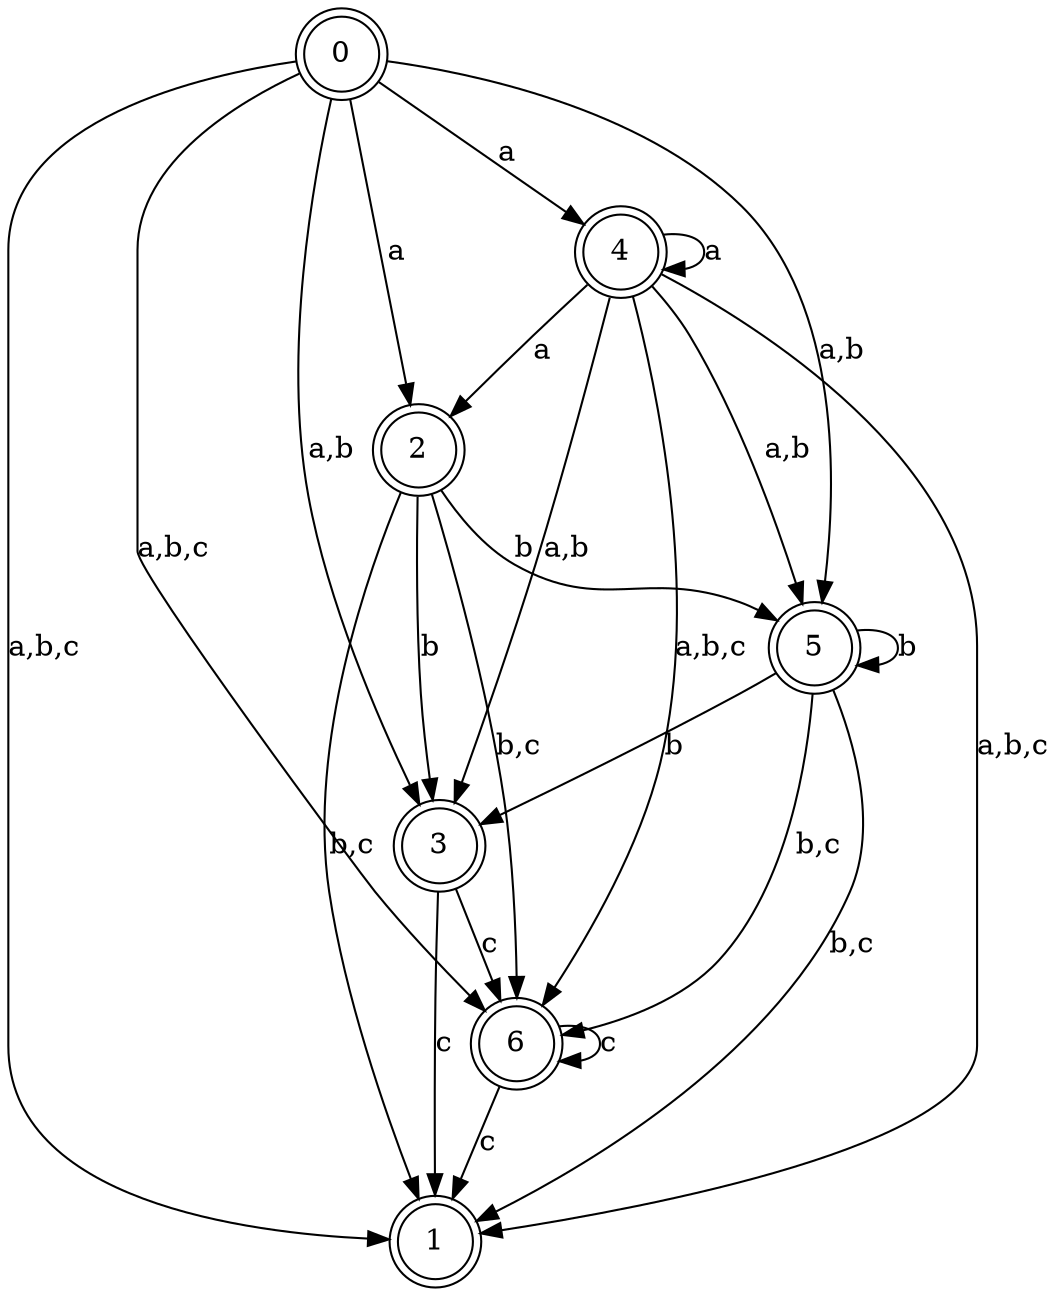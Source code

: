 digraph {
	0 [shape=doublecircle]
	1 [shape=doublecircle]
	2 [shape=doublecircle]
	3 [shape=doublecircle]
	4 [shape=doublecircle]
	5 [shape=doublecircle]
	6 [shape=doublecircle]
	0 -> 4 [label=a]
	0 -> 2 [label=a]
	0 -> 5 [label="a,b"]
	0 -> 3 [label="a,b"]
	0 -> 6 [label="a,b,c"]
	0 -> 1 [label="a,b,c"]
	2 -> 5 [label=b]
	2 -> 3 [label=b]
	2 -> 6 [label="b,c"]
	2 -> 1 [label="b,c"]
	3 -> 6 [label=c]
	3 -> 1 [label=c]
	4 -> 4 [label=a]
	4 -> 2 [label=a]
	4 -> 5 [label="a,b"]
	4 -> 3 [label="a,b"]
	4 -> 6 [label="a,b,c"]
	4 -> 1 [label="a,b,c"]
	5 -> 5 [label=b]
	5 -> 3 [label=b]
	5 -> 6 [label="b,c"]
	5 -> 1 [label="b,c"]
	6 -> 6 [label=c]
	6 -> 1 [label=c]
}
